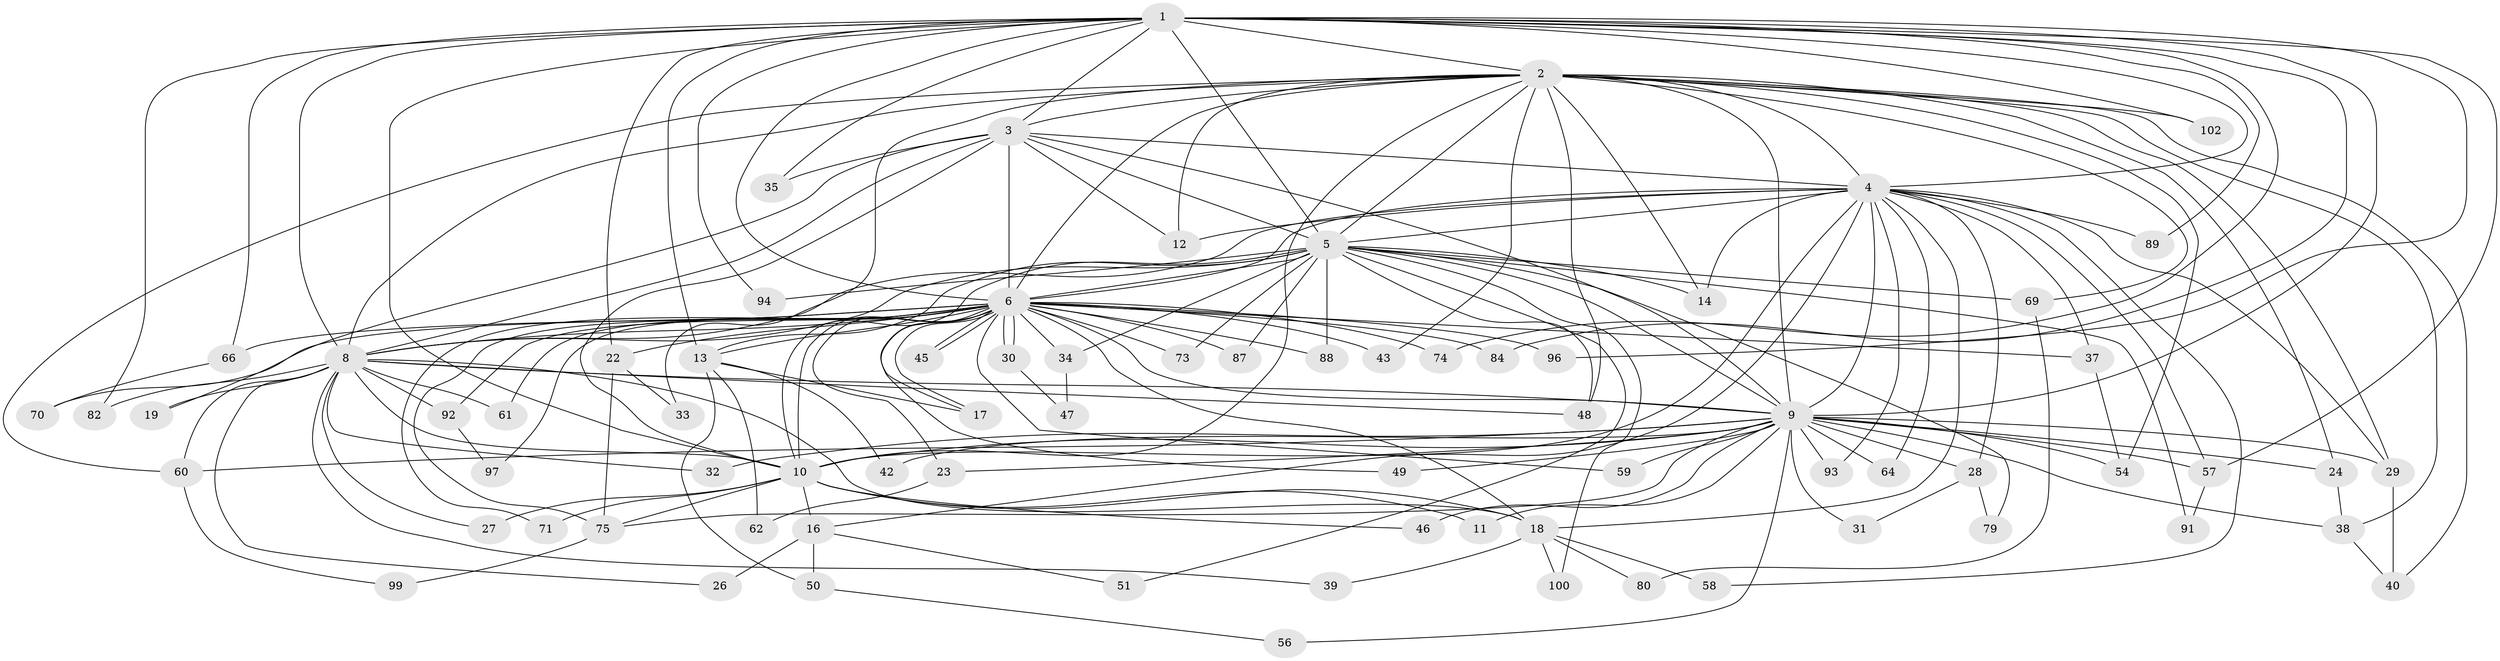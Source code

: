 // Generated by graph-tools (version 1.1) at 2025/51/02/27/25 19:51:43]
// undirected, 75 vertices, 183 edges
graph export_dot {
graph [start="1"]
  node [color=gray90,style=filled];
  1 [super="+78"];
  2 [super="+68"];
  3 [super="+67"];
  4 [super="+53"];
  5 [super="+83"];
  6 [super="+7"];
  8 [super="+15"];
  9 [super="+63"];
  10 [super="+76"];
  11;
  12 [super="+44"];
  13 [super="+20"];
  14 [super="+25"];
  16 [super="+90"];
  17 [super="+21"];
  18 [super="+65"];
  19;
  22 [super="+98"];
  23;
  24 [super="+36"];
  26;
  27 [super="+52"];
  28;
  29 [super="+41"];
  30;
  31;
  32;
  33;
  34;
  35;
  37 [super="+101"];
  38 [super="+77"];
  39;
  40 [super="+72"];
  42;
  43;
  45;
  46;
  47;
  48 [super="+95"];
  49;
  50;
  51;
  54 [super="+55"];
  56;
  57 [super="+85"];
  58;
  59;
  60 [super="+86"];
  61;
  62;
  64;
  66;
  69;
  70;
  71;
  73;
  74;
  75 [super="+81"];
  79;
  80;
  82;
  84;
  87;
  88;
  89;
  91;
  92;
  93;
  94;
  96;
  97;
  99;
  100;
  102;
  1 -- 2;
  1 -- 3;
  1 -- 4;
  1 -- 5;
  1 -- 6 [weight=2];
  1 -- 8;
  1 -- 9 [weight=3];
  1 -- 10;
  1 -- 13;
  1 -- 22;
  1 -- 35;
  1 -- 57;
  1 -- 66;
  1 -- 74;
  1 -- 82;
  1 -- 84;
  1 -- 89;
  1 -- 94;
  1 -- 96;
  1 -- 102;
  2 -- 3;
  2 -- 4;
  2 -- 5;
  2 -- 6 [weight=3];
  2 -- 8;
  2 -- 9;
  2 -- 10;
  2 -- 12;
  2 -- 14;
  2 -- 24 [weight=2];
  2 -- 33;
  2 -- 40;
  2 -- 43;
  2 -- 54;
  2 -- 60;
  2 -- 69;
  2 -- 102;
  2 -- 48;
  2 -- 38;
  2 -- 29;
  3 -- 4;
  3 -- 5;
  3 -- 6 [weight=2];
  3 -- 8;
  3 -- 9;
  3 -- 10 [weight=2];
  3 -- 12;
  3 -- 19;
  3 -- 35;
  4 -- 5;
  4 -- 6 [weight=2];
  4 -- 8 [weight=2];
  4 -- 9 [weight=2];
  4 -- 10;
  4 -- 16;
  4 -- 18;
  4 -- 28;
  4 -- 29;
  4 -- 37;
  4 -- 58;
  4 -- 89;
  4 -- 93;
  4 -- 64;
  4 -- 14;
  4 -- 57;
  4 -- 12;
  5 -- 6 [weight=2];
  5 -- 8;
  5 -- 9;
  5 -- 10;
  5 -- 13;
  5 -- 14;
  5 -- 34;
  5 -- 48;
  5 -- 51;
  5 -- 69;
  5 -- 73;
  5 -- 79;
  5 -- 87;
  5 -- 88;
  5 -- 91;
  5 -- 94;
  5 -- 100;
  6 -- 8 [weight=2];
  6 -- 9 [weight=2];
  6 -- 10 [weight=2];
  6 -- 17;
  6 -- 17;
  6 -- 22;
  6 -- 23;
  6 -- 30;
  6 -- 30;
  6 -- 34;
  6 -- 43;
  6 -- 45;
  6 -- 45;
  6 -- 49;
  6 -- 59;
  6 -- 61;
  6 -- 71;
  6 -- 73;
  6 -- 74;
  6 -- 75;
  6 -- 84;
  6 -- 88;
  6 -- 92;
  6 -- 96;
  6 -- 66;
  6 -- 70;
  6 -- 18;
  6 -- 87;
  6 -- 97;
  6 -- 37 [weight=2];
  6 -- 13;
  8 -- 9;
  8 -- 10;
  8 -- 19;
  8 -- 27;
  8 -- 60;
  8 -- 61;
  8 -- 82;
  8 -- 32;
  8 -- 39;
  8 -- 48;
  8 -- 26;
  8 -- 92;
  8 -- 18;
  9 -- 10;
  9 -- 11;
  9 -- 23;
  9 -- 24;
  9 -- 28;
  9 -- 29;
  9 -- 31;
  9 -- 32;
  9 -- 38;
  9 -- 42;
  9 -- 46;
  9 -- 49;
  9 -- 56;
  9 -- 57;
  9 -- 59;
  9 -- 64;
  9 -- 75;
  9 -- 93;
  9 -- 60;
  9 -- 54;
  10 -- 11;
  10 -- 16 [weight=2];
  10 -- 27 [weight=2];
  10 -- 46;
  10 -- 71;
  10 -- 18;
  10 -- 75;
  13 -- 50;
  13 -- 62;
  13 -- 17;
  13 -- 42;
  16 -- 26;
  16 -- 50;
  16 -- 51;
  18 -- 39;
  18 -- 58;
  18 -- 80;
  18 -- 100;
  22 -- 33;
  22 -- 75;
  23 -- 62;
  24 -- 38;
  28 -- 31;
  28 -- 79;
  29 -- 40;
  30 -- 47;
  34 -- 47;
  37 -- 54;
  38 -- 40;
  50 -- 56;
  57 -- 91;
  60 -- 99;
  66 -- 70;
  69 -- 80;
  75 -- 99;
  92 -- 97;
}
